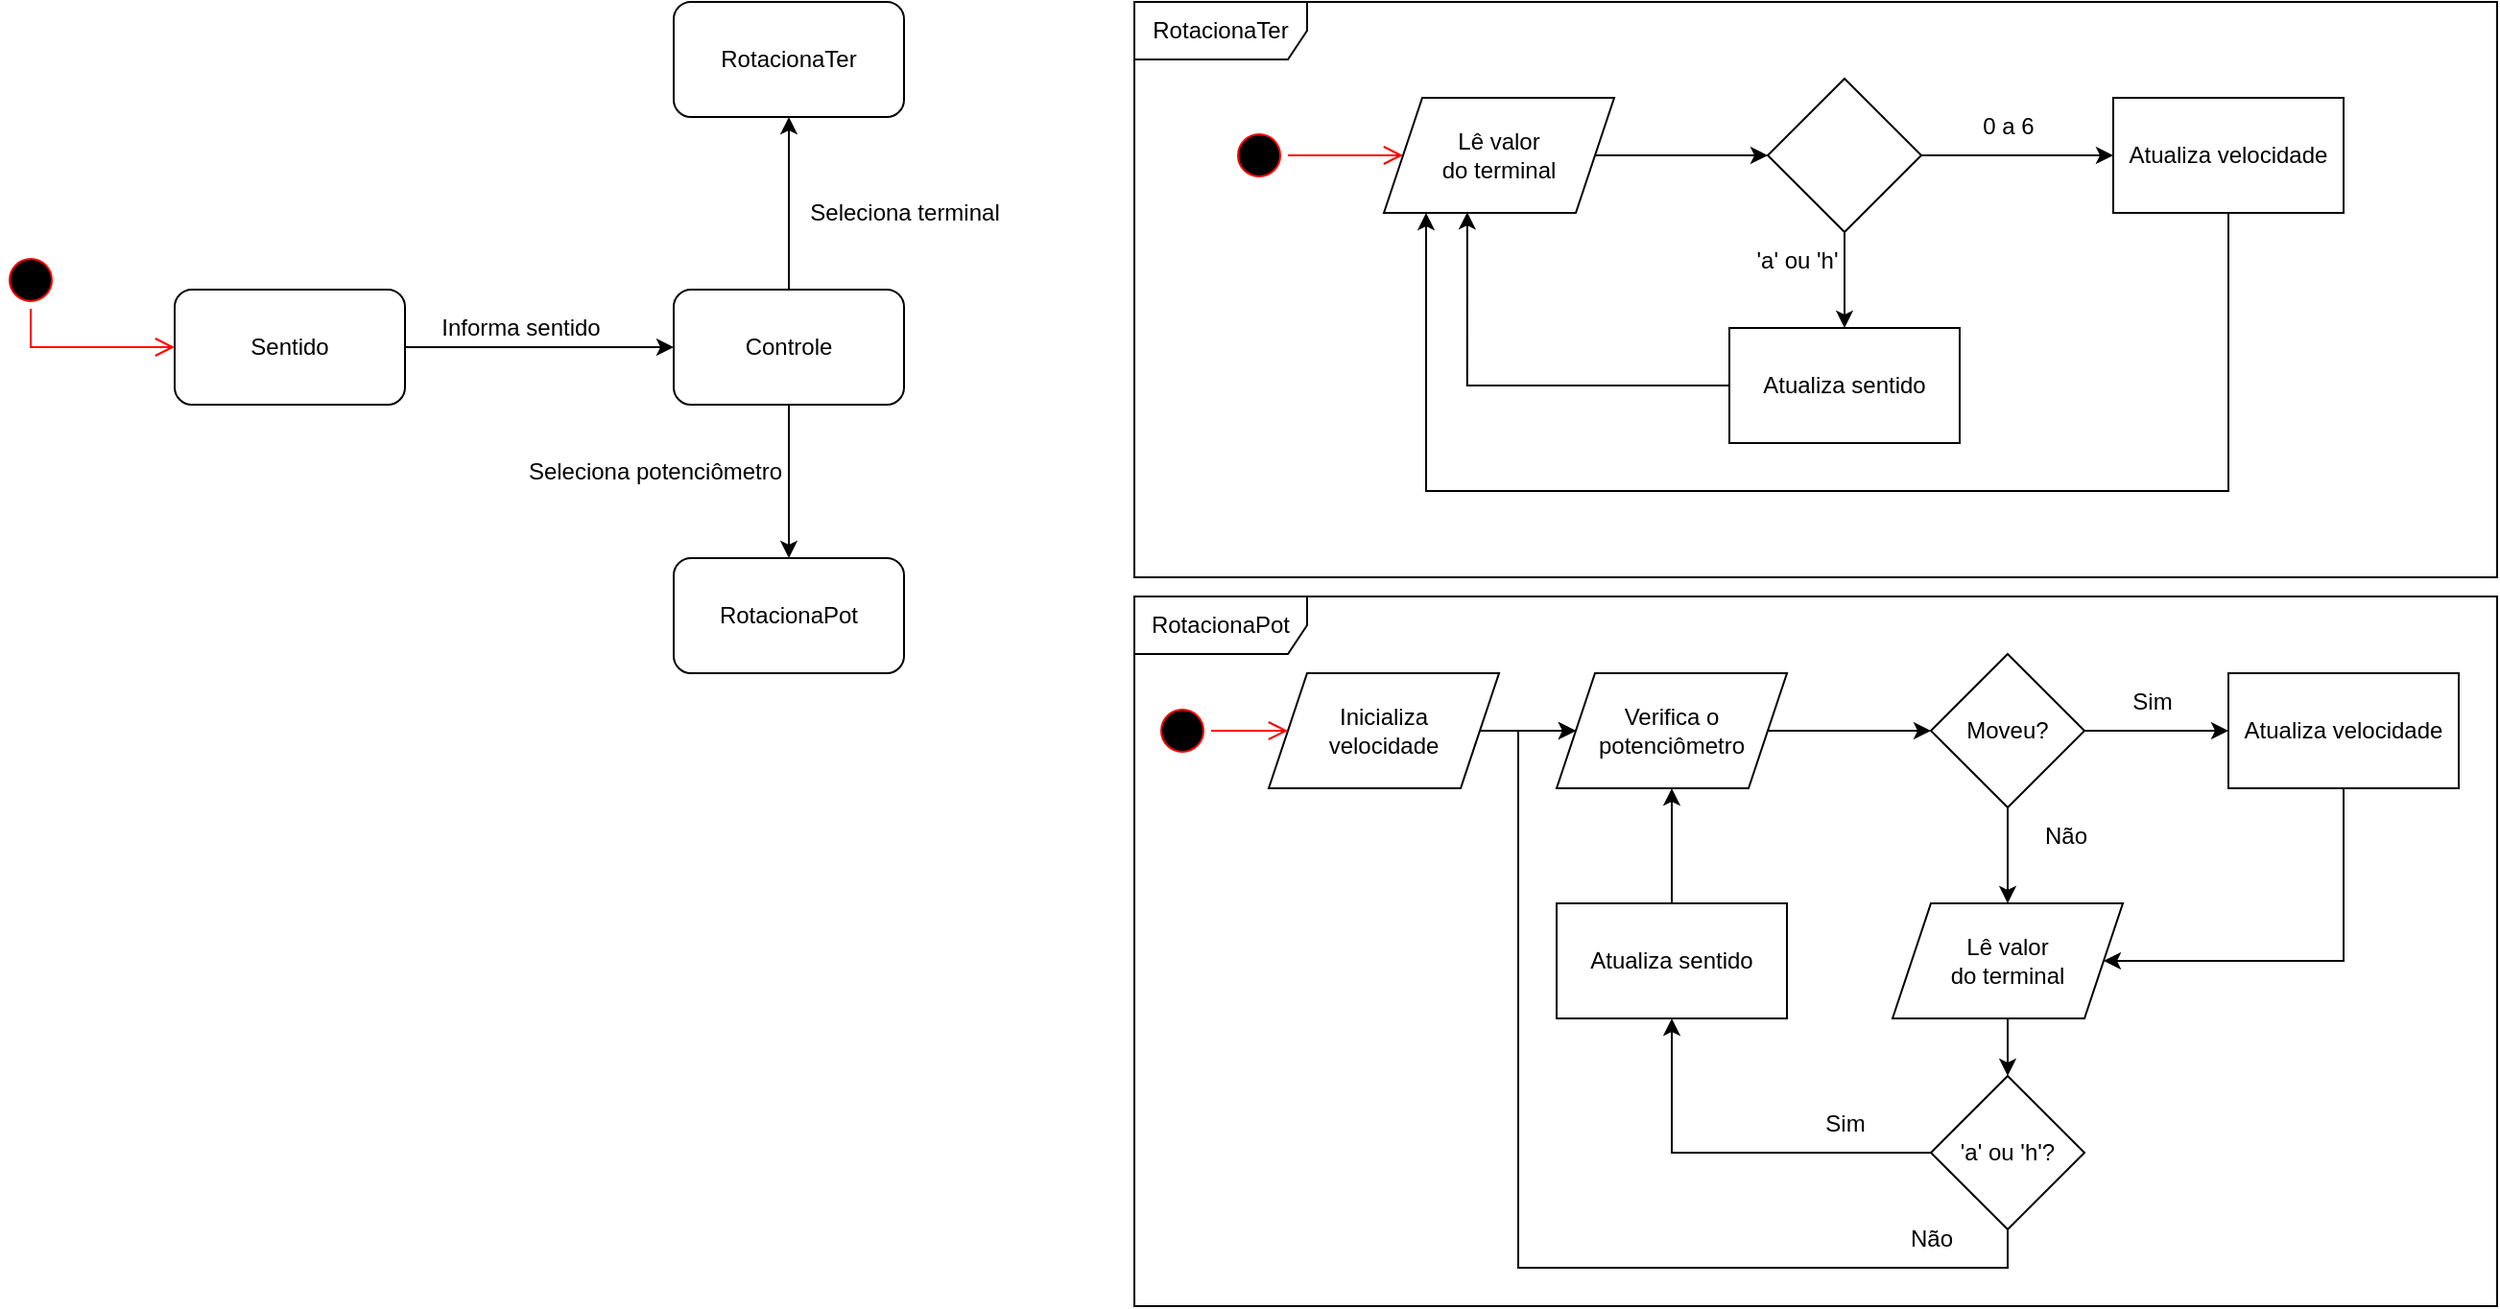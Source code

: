 <mxfile version="20.6.0" type="github">
  <diagram id="cieTxzaA6njVIRaeuCDI" name="Page-1">
    <mxGraphModel dx="1532" dy="858" grid="1" gridSize="10" guides="1" tooltips="1" connect="1" arrows="1" fold="1" page="1" pageScale="1" pageWidth="850" pageHeight="1100" math="0" shadow="0">
      <root>
        <mxCell id="0" />
        <mxCell id="1" parent="0" />
        <mxCell id="EiQPqfitz3WwwcyJA-o_-6" style="edgeStyle=orthogonalEdgeStyle;rounded=0;orthogonalLoop=1;jettySize=auto;html=1;" edge="1" parent="1" source="EiQPqfitz3WwwcyJA-o_-1" target="EiQPqfitz3WwwcyJA-o_-2">
          <mxGeometry relative="1" as="geometry" />
        </mxCell>
        <mxCell id="EiQPqfitz3WwwcyJA-o_-1" value="Sentido" style="rounded=1;whiteSpace=wrap;html=1;" vertex="1" parent="1">
          <mxGeometry x="170" y="300" width="120" height="60" as="geometry" />
        </mxCell>
        <mxCell id="EiQPqfitz3WwwcyJA-o_-7" style="edgeStyle=orthogonalEdgeStyle;rounded=0;orthogonalLoop=1;jettySize=auto;html=1;entryX=0.5;entryY=1;entryDx=0;entryDy=0;" edge="1" parent="1" source="EiQPqfitz3WwwcyJA-o_-2" target="EiQPqfitz3WwwcyJA-o_-4">
          <mxGeometry relative="1" as="geometry" />
        </mxCell>
        <mxCell id="EiQPqfitz3WwwcyJA-o_-9" style="edgeStyle=orthogonalEdgeStyle;rounded=0;orthogonalLoop=1;jettySize=auto;html=1;entryX=0.5;entryY=0;entryDx=0;entryDy=0;" edge="1" parent="1" source="EiQPqfitz3WwwcyJA-o_-2" target="EiQPqfitz3WwwcyJA-o_-3">
          <mxGeometry relative="1" as="geometry" />
        </mxCell>
        <mxCell id="EiQPqfitz3WwwcyJA-o_-2" value="Controle" style="rounded=1;whiteSpace=wrap;html=1;" vertex="1" parent="1">
          <mxGeometry x="430" y="300" width="120" height="60" as="geometry" />
        </mxCell>
        <mxCell id="EiQPqfitz3WwwcyJA-o_-3" value="RotacionaPot" style="rounded=1;whiteSpace=wrap;html=1;" vertex="1" parent="1">
          <mxGeometry x="430" y="440" width="120" height="60" as="geometry" />
        </mxCell>
        <mxCell id="EiQPqfitz3WwwcyJA-o_-4" value="RotacionaTer" style="rounded=1;whiteSpace=wrap;html=1;" vertex="1" parent="1">
          <mxGeometry x="430" y="150" width="120" height="60" as="geometry" />
        </mxCell>
        <mxCell id="EiQPqfitz3WwwcyJA-o_-10" value="Informa sentido" style="text;html=1;align=center;verticalAlign=middle;resizable=0;points=[];autosize=1;strokeColor=none;fillColor=none;" vertex="1" parent="1">
          <mxGeometry x="295" y="305" width="110" height="30" as="geometry" />
        </mxCell>
        <mxCell id="EiQPqfitz3WwwcyJA-o_-11" value="Seleciona terminal" style="text;html=1;align=center;verticalAlign=middle;resizable=0;points=[];autosize=1;strokeColor=none;fillColor=none;" vertex="1" parent="1">
          <mxGeometry x="490" y="245" width="120" height="30" as="geometry" />
        </mxCell>
        <mxCell id="EiQPqfitz3WwwcyJA-o_-12" value="Seleciona potenciômetro" style="text;html=1;align=center;verticalAlign=middle;resizable=0;points=[];autosize=1;strokeColor=none;fillColor=none;" vertex="1" parent="1">
          <mxGeometry x="340" y="380" width="160" height="30" as="geometry" />
        </mxCell>
        <mxCell id="EiQPqfitz3WwwcyJA-o_-15" value="" style="ellipse;html=1;shape=startState;fillColor=#000000;strokeColor=#ff0000;" vertex="1" parent="1">
          <mxGeometry x="80" y="280" width="30" height="30" as="geometry" />
        </mxCell>
        <mxCell id="EiQPqfitz3WwwcyJA-o_-16" value="" style="edgeStyle=orthogonalEdgeStyle;html=1;verticalAlign=bottom;endArrow=open;endSize=8;strokeColor=#ff0000;rounded=0;" edge="1" source="EiQPqfitz3WwwcyJA-o_-15" parent="1" target="EiQPqfitz3WwwcyJA-o_-1">
          <mxGeometry relative="1" as="geometry">
            <mxPoint x="95" y="375" as="targetPoint" />
            <Array as="points">
              <mxPoint x="95" y="330" />
            </Array>
          </mxGeometry>
        </mxCell>
        <mxCell id="EiQPqfitz3WwwcyJA-o_-17" value="RotacionaTer" style="shape=umlFrame;whiteSpace=wrap;html=1;width=90;height=30;" vertex="1" parent="1">
          <mxGeometry x="670" y="150" width="710" height="300" as="geometry" />
        </mxCell>
        <mxCell id="EiQPqfitz3WwwcyJA-o_-18" value="RotacionaPot" style="shape=umlFrame;whiteSpace=wrap;html=1;width=90;height=30;" vertex="1" parent="1">
          <mxGeometry x="670" y="460" width="710" height="370" as="geometry" />
        </mxCell>
        <mxCell id="EiQPqfitz3WwwcyJA-o_-21" value="" style="ellipse;html=1;shape=startState;fillColor=#000000;strokeColor=#ff0000;" vertex="1" parent="1">
          <mxGeometry x="720" y="215" width="30" height="30" as="geometry" />
        </mxCell>
        <mxCell id="EiQPqfitz3WwwcyJA-o_-22" value="" style="edgeStyle=orthogonalEdgeStyle;html=1;verticalAlign=bottom;endArrow=open;endSize=8;strokeColor=#ff0000;rounded=0;" edge="1" parent="1" source="EiQPqfitz3WwwcyJA-o_-21" target="EiQPqfitz3WwwcyJA-o_-26">
          <mxGeometry relative="1" as="geometry">
            <mxPoint x="735" y="295.0" as="targetPoint" />
          </mxGeometry>
        </mxCell>
        <mxCell id="EiQPqfitz3WwwcyJA-o_-23" value="" style="ellipse;html=1;shape=startState;fillColor=#000000;strokeColor=#ff0000;" vertex="1" parent="1">
          <mxGeometry x="680" y="515" width="30" height="30" as="geometry" />
        </mxCell>
        <mxCell id="EiQPqfitz3WwwcyJA-o_-24" value="" style="edgeStyle=orthogonalEdgeStyle;html=1;verticalAlign=bottom;endArrow=open;endSize=8;strokeColor=#ff0000;rounded=0;entryX=0;entryY=0.5;entryDx=0;entryDy=0;" edge="1" parent="1" source="EiQPqfitz3WwwcyJA-o_-23" target="EiQPqfitz3WwwcyJA-o_-47">
          <mxGeometry relative="1" as="geometry">
            <mxPoint x="695" y="590.0" as="targetPoint" />
          </mxGeometry>
        </mxCell>
        <mxCell id="EiQPqfitz3WwwcyJA-o_-31" value="" style="edgeStyle=orthogonalEdgeStyle;rounded=0;orthogonalLoop=1;jettySize=auto;html=1;" edge="1" parent="1" source="EiQPqfitz3WwwcyJA-o_-26" target="EiQPqfitz3WwwcyJA-o_-30">
          <mxGeometry relative="1" as="geometry" />
        </mxCell>
        <mxCell id="EiQPqfitz3WwwcyJA-o_-26" value="Lê valor &lt;br&gt;do terminal" style="shape=parallelogram;perimeter=parallelogramPerimeter;whiteSpace=wrap;html=1;fixedSize=1;" vertex="1" parent="1">
          <mxGeometry x="800" y="200" width="120" height="60" as="geometry" />
        </mxCell>
        <mxCell id="EiQPqfitz3WwwcyJA-o_-34" value="" style="edgeStyle=orthogonalEdgeStyle;rounded=0;orthogonalLoop=1;jettySize=auto;html=1;" edge="1" parent="1" source="EiQPqfitz3WwwcyJA-o_-30" target="EiQPqfitz3WwwcyJA-o_-33">
          <mxGeometry relative="1" as="geometry" />
        </mxCell>
        <mxCell id="EiQPqfitz3WwwcyJA-o_-37" value="" style="edgeStyle=orthogonalEdgeStyle;rounded=0;orthogonalLoop=1;jettySize=auto;html=1;" edge="1" parent="1" source="EiQPqfitz3WwwcyJA-o_-30" target="EiQPqfitz3WwwcyJA-o_-36">
          <mxGeometry relative="1" as="geometry" />
        </mxCell>
        <mxCell id="EiQPqfitz3WwwcyJA-o_-30" value="" style="rhombus;whiteSpace=wrap;html=1;" vertex="1" parent="1">
          <mxGeometry x="1000" y="190" width="80" height="80" as="geometry" />
        </mxCell>
        <mxCell id="EiQPqfitz3WwwcyJA-o_-39" style="edgeStyle=orthogonalEdgeStyle;rounded=0;orthogonalLoop=1;jettySize=auto;html=1;" edge="1" parent="1" source="EiQPqfitz3WwwcyJA-o_-33" target="EiQPqfitz3WwwcyJA-o_-26">
          <mxGeometry relative="1" as="geometry">
            <Array as="points">
              <mxPoint x="1240" y="405" />
              <mxPoint x="822" y="405" />
            </Array>
          </mxGeometry>
        </mxCell>
        <mxCell id="EiQPqfitz3WwwcyJA-o_-33" value="Atualiza velocidade" style="whiteSpace=wrap;html=1;" vertex="1" parent="1">
          <mxGeometry x="1180" y="200" width="120" height="60" as="geometry" />
        </mxCell>
        <mxCell id="EiQPqfitz3WwwcyJA-o_-38" style="edgeStyle=orthogonalEdgeStyle;rounded=0;orthogonalLoop=1;jettySize=auto;html=1;entryX=0.362;entryY=0.993;entryDx=0;entryDy=0;entryPerimeter=0;" edge="1" parent="1" source="EiQPqfitz3WwwcyJA-o_-36" target="EiQPqfitz3WwwcyJA-o_-26">
          <mxGeometry relative="1" as="geometry" />
        </mxCell>
        <mxCell id="EiQPqfitz3WwwcyJA-o_-36" value="Atualiza sentido" style="whiteSpace=wrap;html=1;" vertex="1" parent="1">
          <mxGeometry x="980" y="320" width="120" height="60" as="geometry" />
        </mxCell>
        <mxCell id="EiQPqfitz3WwwcyJA-o_-40" value="0 a 6" style="text;html=1;align=center;verticalAlign=middle;resizable=0;points=[];autosize=1;strokeColor=none;fillColor=none;" vertex="1" parent="1">
          <mxGeometry x="1100" y="200" width="50" height="30" as="geometry" />
        </mxCell>
        <mxCell id="EiQPqfitz3WwwcyJA-o_-41" value="&#39;a&#39; ou &#39;h&#39;" style="text;html=1;align=center;verticalAlign=middle;resizable=0;points=[];autosize=1;strokeColor=none;fillColor=none;" vertex="1" parent="1">
          <mxGeometry x="980" y="270" width="70" height="30" as="geometry" />
        </mxCell>
        <mxCell id="EiQPqfitz3WwwcyJA-o_-44" value="" style="edgeStyle=orthogonalEdgeStyle;rounded=0;orthogonalLoop=1;jettySize=auto;html=1;" edge="1" parent="1" source="EiQPqfitz3WwwcyJA-o_-42" target="EiQPqfitz3WwwcyJA-o_-43">
          <mxGeometry relative="1" as="geometry" />
        </mxCell>
        <mxCell id="EiQPqfitz3WwwcyJA-o_-42" value="Verifica o&lt;br&gt;potenciômetro" style="shape=parallelogram;perimeter=parallelogramPerimeter;whiteSpace=wrap;html=1;fixedSize=1;" vertex="1" parent="1">
          <mxGeometry x="890" y="500" width="120" height="60" as="geometry" />
        </mxCell>
        <mxCell id="EiQPqfitz3WwwcyJA-o_-46" value="" style="edgeStyle=orthogonalEdgeStyle;rounded=0;orthogonalLoop=1;jettySize=auto;html=1;" edge="1" parent="1" source="EiQPqfitz3WwwcyJA-o_-43" target="EiQPqfitz3WwwcyJA-o_-45">
          <mxGeometry relative="1" as="geometry" />
        </mxCell>
        <mxCell id="EiQPqfitz3WwwcyJA-o_-55" value="" style="edgeStyle=orthogonalEdgeStyle;rounded=0;orthogonalLoop=1;jettySize=auto;html=1;" edge="1" parent="1" source="EiQPqfitz3WwwcyJA-o_-43" target="EiQPqfitz3WwwcyJA-o_-54">
          <mxGeometry relative="1" as="geometry" />
        </mxCell>
        <mxCell id="EiQPqfitz3WwwcyJA-o_-43" value="Moveu?" style="rhombus;whiteSpace=wrap;html=1;" vertex="1" parent="1">
          <mxGeometry x="1085" y="490" width="80" height="80" as="geometry" />
        </mxCell>
        <mxCell id="EiQPqfitz3WwwcyJA-o_-56" style="edgeStyle=orthogonalEdgeStyle;rounded=0;orthogonalLoop=1;jettySize=auto;html=1;entryX=1;entryY=0.5;entryDx=0;entryDy=0;" edge="1" parent="1" target="EiQPqfitz3WwwcyJA-o_-54">
          <mxGeometry relative="1" as="geometry">
            <mxPoint x="1300.0" y="520" as="sourcePoint" />
            <Array as="points">
              <mxPoint x="1300" y="650" />
            </Array>
          </mxGeometry>
        </mxCell>
        <mxCell id="EiQPqfitz3WwwcyJA-o_-45" value="Atualiza velocidade" style="whiteSpace=wrap;html=1;" vertex="1" parent="1">
          <mxGeometry x="1240" y="500" width="120" height="60" as="geometry" />
        </mxCell>
        <mxCell id="EiQPqfitz3WwwcyJA-o_-48" value="" style="edgeStyle=orthogonalEdgeStyle;rounded=0;orthogonalLoop=1;jettySize=auto;html=1;" edge="1" parent="1" source="EiQPqfitz3WwwcyJA-o_-47" target="EiQPqfitz3WwwcyJA-o_-42">
          <mxGeometry relative="1" as="geometry" />
        </mxCell>
        <mxCell id="EiQPqfitz3WwwcyJA-o_-47" value="Inicializa&lt;br&gt;velocidade" style="shape=parallelogram;perimeter=parallelogramPerimeter;whiteSpace=wrap;html=1;fixedSize=1;" vertex="1" parent="1">
          <mxGeometry x="740" y="500" width="120" height="60" as="geometry" />
        </mxCell>
        <mxCell id="EiQPqfitz3WwwcyJA-o_-51" value="Sim" style="text;html=1;align=center;verticalAlign=middle;resizable=0;points=[];autosize=1;strokeColor=none;fillColor=none;" vertex="1" parent="1">
          <mxGeometry x="1180" y="500" width="40" height="30" as="geometry" />
        </mxCell>
        <mxCell id="EiQPqfitz3WwwcyJA-o_-52" value="Não" style="text;html=1;align=center;verticalAlign=middle;resizable=0;points=[];autosize=1;strokeColor=none;fillColor=none;" vertex="1" parent="1">
          <mxGeometry x="1130" y="570" width="50" height="30" as="geometry" />
        </mxCell>
        <mxCell id="EiQPqfitz3WwwcyJA-o_-58" value="" style="edgeStyle=orthogonalEdgeStyle;rounded=0;orthogonalLoop=1;jettySize=auto;html=1;" edge="1" parent="1" source="EiQPqfitz3WwwcyJA-o_-54" target="EiQPqfitz3WwwcyJA-o_-57">
          <mxGeometry relative="1" as="geometry" />
        </mxCell>
        <mxCell id="EiQPqfitz3WwwcyJA-o_-54" value="Lê valor&lt;br&gt;do terminal" style="shape=parallelogram;perimeter=parallelogramPerimeter;whiteSpace=wrap;html=1;fixedSize=1;" vertex="1" parent="1">
          <mxGeometry x="1065" y="620" width="120" height="60" as="geometry" />
        </mxCell>
        <mxCell id="EiQPqfitz3WwwcyJA-o_-60" value="" style="edgeStyle=orthogonalEdgeStyle;rounded=0;orthogonalLoop=1;jettySize=auto;html=1;" edge="1" parent="1" source="EiQPqfitz3WwwcyJA-o_-57" target="EiQPqfitz3WwwcyJA-o_-59">
          <mxGeometry relative="1" as="geometry" />
        </mxCell>
        <mxCell id="EiQPqfitz3WwwcyJA-o_-61" style="edgeStyle=orthogonalEdgeStyle;rounded=0;orthogonalLoop=1;jettySize=auto;html=1;" edge="1" parent="1" source="EiQPqfitz3WwwcyJA-o_-57" target="EiQPqfitz3WwwcyJA-o_-42">
          <mxGeometry relative="1" as="geometry">
            <Array as="points">
              <mxPoint x="1125" y="810" />
              <mxPoint x="870" y="810" />
              <mxPoint x="870" y="530" />
            </Array>
          </mxGeometry>
        </mxCell>
        <mxCell id="EiQPqfitz3WwwcyJA-o_-57" value="&#39;a&#39; ou &#39;h&#39;?" style="rhombus;whiteSpace=wrap;html=1;" vertex="1" parent="1">
          <mxGeometry x="1085" y="710" width="80" height="80" as="geometry" />
        </mxCell>
        <mxCell id="EiQPqfitz3WwwcyJA-o_-62" value="" style="edgeStyle=orthogonalEdgeStyle;rounded=0;orthogonalLoop=1;jettySize=auto;html=1;" edge="1" parent="1" source="EiQPqfitz3WwwcyJA-o_-59" target="EiQPqfitz3WwwcyJA-o_-42">
          <mxGeometry relative="1" as="geometry" />
        </mxCell>
        <mxCell id="EiQPqfitz3WwwcyJA-o_-59" value="Atualiza sentido" style="whiteSpace=wrap;html=1;" vertex="1" parent="1">
          <mxGeometry x="890" y="620" width="120" height="60" as="geometry" />
        </mxCell>
        <mxCell id="EiQPqfitz3WwwcyJA-o_-64" value="Sim" style="text;html=1;align=center;verticalAlign=middle;resizable=0;points=[];autosize=1;strokeColor=none;fillColor=none;" vertex="1" parent="1">
          <mxGeometry x="1020" y="720" width="40" height="30" as="geometry" />
        </mxCell>
        <mxCell id="EiQPqfitz3WwwcyJA-o_-65" value="Não" style="text;html=1;align=center;verticalAlign=middle;resizable=0;points=[];autosize=1;strokeColor=none;fillColor=none;" vertex="1" parent="1">
          <mxGeometry x="1060" y="780" width="50" height="30" as="geometry" />
        </mxCell>
      </root>
    </mxGraphModel>
  </diagram>
</mxfile>
